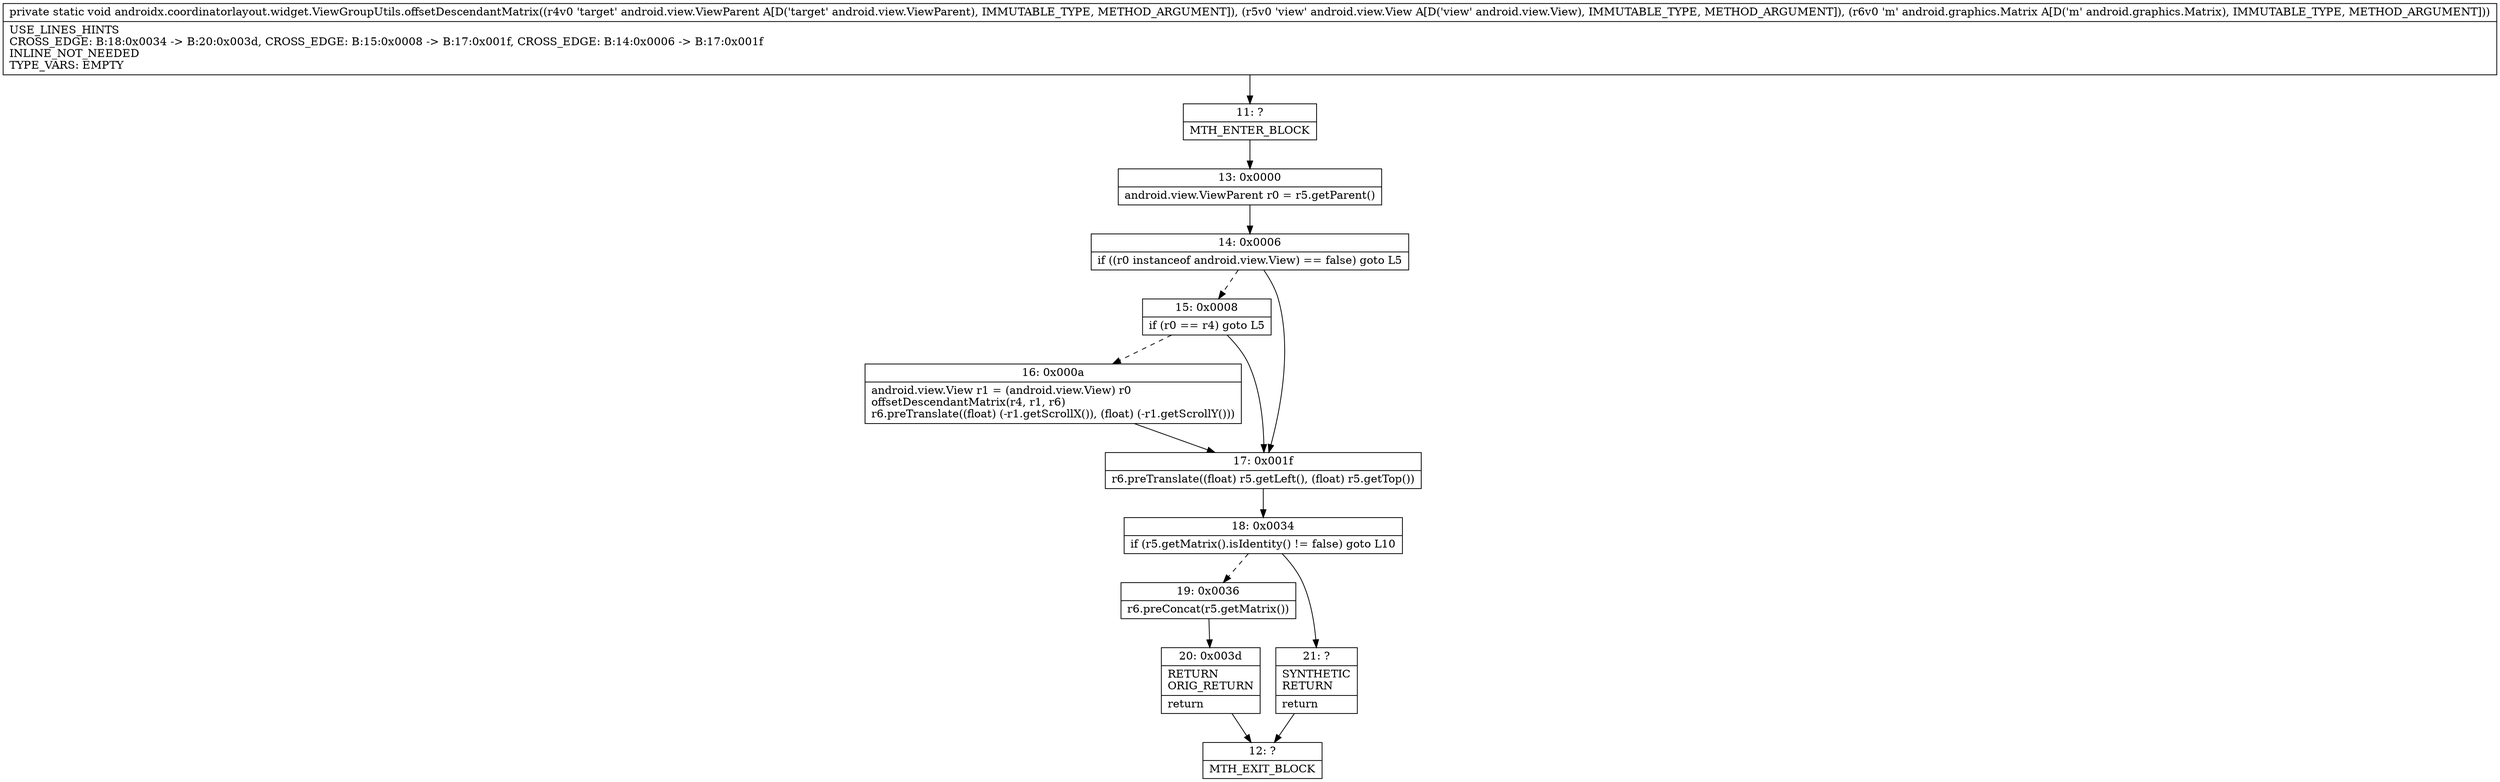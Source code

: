 digraph "CFG forandroidx.coordinatorlayout.widget.ViewGroupUtils.offsetDescendantMatrix(Landroid\/view\/ViewParent;Landroid\/view\/View;Landroid\/graphics\/Matrix;)V" {
Node_11 [shape=record,label="{11\:\ ?|MTH_ENTER_BLOCK\l}"];
Node_13 [shape=record,label="{13\:\ 0x0000|android.view.ViewParent r0 = r5.getParent()\l}"];
Node_14 [shape=record,label="{14\:\ 0x0006|if ((r0 instanceof android.view.View) == false) goto L5\l}"];
Node_15 [shape=record,label="{15\:\ 0x0008|if (r0 == r4) goto L5\l}"];
Node_16 [shape=record,label="{16\:\ 0x000a|android.view.View r1 = (android.view.View) r0\loffsetDescendantMatrix(r4, r1, r6)\lr6.preTranslate((float) (\-r1.getScrollX()), (float) (\-r1.getScrollY()))\l}"];
Node_17 [shape=record,label="{17\:\ 0x001f|r6.preTranslate((float) r5.getLeft(), (float) r5.getTop())\l}"];
Node_18 [shape=record,label="{18\:\ 0x0034|if (r5.getMatrix().isIdentity() != false) goto L10\l}"];
Node_19 [shape=record,label="{19\:\ 0x0036|r6.preConcat(r5.getMatrix())\l}"];
Node_20 [shape=record,label="{20\:\ 0x003d|RETURN\lORIG_RETURN\l|return\l}"];
Node_12 [shape=record,label="{12\:\ ?|MTH_EXIT_BLOCK\l}"];
Node_21 [shape=record,label="{21\:\ ?|SYNTHETIC\lRETURN\l|return\l}"];
MethodNode[shape=record,label="{private static void androidx.coordinatorlayout.widget.ViewGroupUtils.offsetDescendantMatrix((r4v0 'target' android.view.ViewParent A[D('target' android.view.ViewParent), IMMUTABLE_TYPE, METHOD_ARGUMENT]), (r5v0 'view' android.view.View A[D('view' android.view.View), IMMUTABLE_TYPE, METHOD_ARGUMENT]), (r6v0 'm' android.graphics.Matrix A[D('m' android.graphics.Matrix), IMMUTABLE_TYPE, METHOD_ARGUMENT]))  | USE_LINES_HINTS\lCROSS_EDGE: B:18:0x0034 \-\> B:20:0x003d, CROSS_EDGE: B:15:0x0008 \-\> B:17:0x001f, CROSS_EDGE: B:14:0x0006 \-\> B:17:0x001f\lINLINE_NOT_NEEDED\lTYPE_VARS: EMPTY\l}"];
MethodNode -> Node_11;Node_11 -> Node_13;
Node_13 -> Node_14;
Node_14 -> Node_15[style=dashed];
Node_14 -> Node_17;
Node_15 -> Node_16[style=dashed];
Node_15 -> Node_17;
Node_16 -> Node_17;
Node_17 -> Node_18;
Node_18 -> Node_19[style=dashed];
Node_18 -> Node_21;
Node_19 -> Node_20;
Node_20 -> Node_12;
Node_21 -> Node_12;
}

